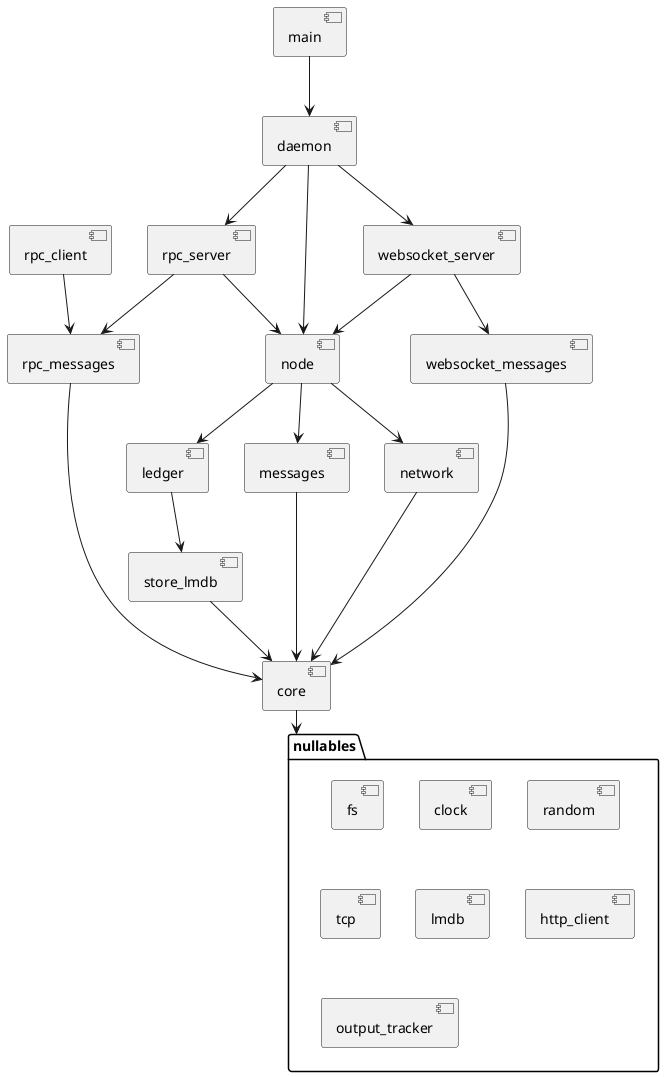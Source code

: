 @startuml "Split crates"

[core]
[ledger]
[store_lmdb]
[messages]
[network]
[daemon]
[node]
[main]
[rpc_messages]
[rpc_server]
[rpc_client]
[websocket_messages]
[websocket_server]

folder "nullables"{
[fs]
[clock]
[random]
[tcp]
[lmdb]
[http_client]
[output_tracker]
}

[main] --> [daemon]
[daemon] --> [node]
[daemon] --> [rpc_server]
[daemon] --> [websocket_server]
[rpc_server] --> [node]
[rpc_server] --> [rpc_messages]
[rpc_client] --> [rpc_messages]
[rpc_messages] --> [core]
[node] --> [ledger]
[node] --> [messages]
[node] --> [network]
[websocket_server] --> [websocket_messages]
[websocket_server] --> [node]
[websocket_messages] --> [core]
[messages] --> [core]
[network] --> [core]
[ledger] --> [store_lmdb]
[store_lmdb] --> [core]
[core] --> "nullables"

@enduml
